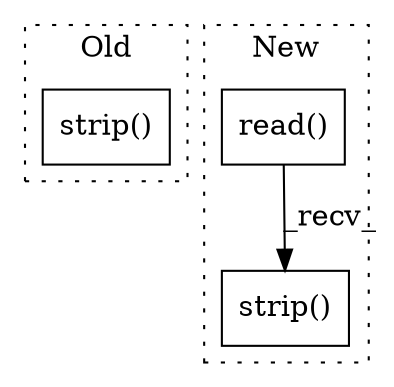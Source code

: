 digraph G {
subgraph cluster0 {
1 [label="strip()" a="75" s="490" l="9" shape="box"];
label = "Old";
style="dotted";
}
subgraph cluster1 {
2 [label="read()" a="75" s="236" l="8" shape="box"];
3 [label="strip()" a="75" s="236" l="16" shape="box"];
label = "New";
style="dotted";
}
2 -> 3 [label="_recv_"];
}